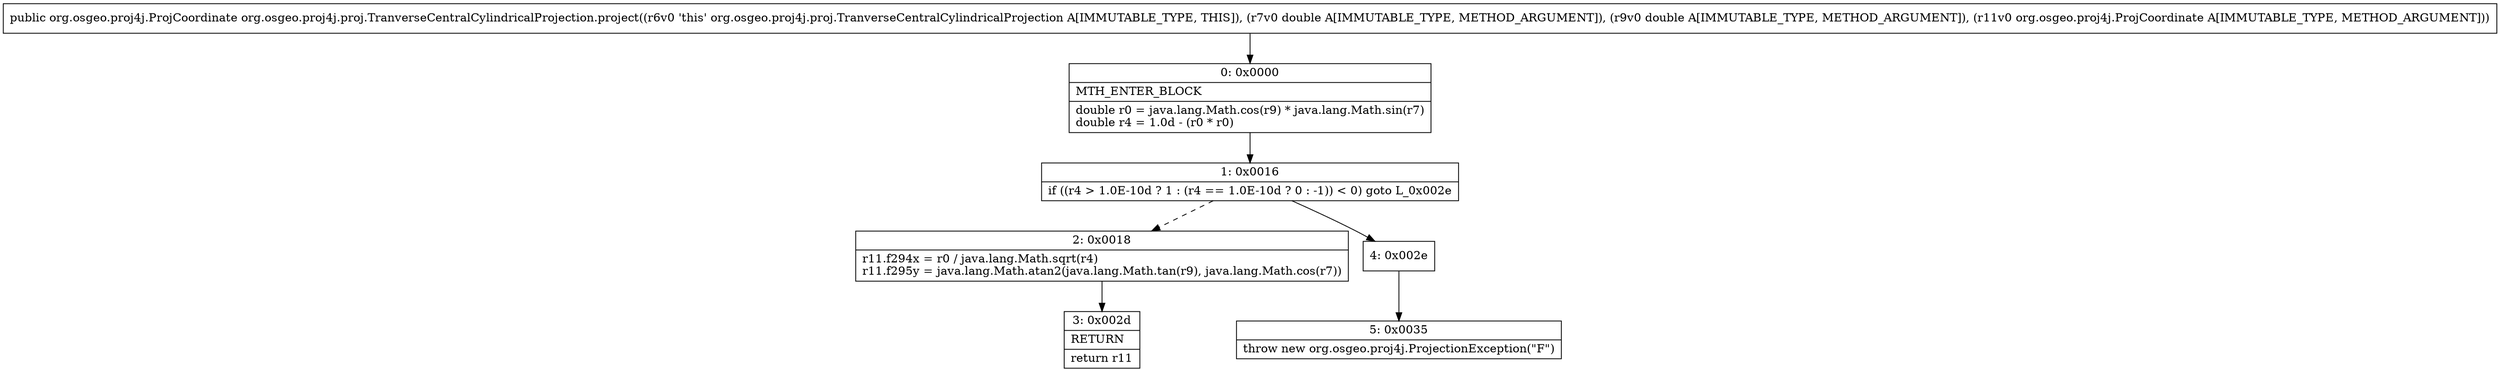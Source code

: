 digraph "CFG fororg.osgeo.proj4j.proj.TranverseCentralCylindricalProjection.project(DDLorg\/osgeo\/proj4j\/ProjCoordinate;)Lorg\/osgeo\/proj4j\/ProjCoordinate;" {
Node_0 [shape=record,label="{0\:\ 0x0000|MTH_ENTER_BLOCK\l|double r0 = java.lang.Math.cos(r9) * java.lang.Math.sin(r7)\ldouble r4 = 1.0d \- (r0 * r0)\l}"];
Node_1 [shape=record,label="{1\:\ 0x0016|if ((r4 \> 1.0E\-10d ? 1 : (r4 == 1.0E\-10d ? 0 : \-1)) \< 0) goto L_0x002e\l}"];
Node_2 [shape=record,label="{2\:\ 0x0018|r11.f294x = r0 \/ java.lang.Math.sqrt(r4)\lr11.f295y = java.lang.Math.atan2(java.lang.Math.tan(r9), java.lang.Math.cos(r7))\l}"];
Node_3 [shape=record,label="{3\:\ 0x002d|RETURN\l|return r11\l}"];
Node_4 [shape=record,label="{4\:\ 0x002e}"];
Node_5 [shape=record,label="{5\:\ 0x0035|throw new org.osgeo.proj4j.ProjectionException(\"F\")\l}"];
MethodNode[shape=record,label="{public org.osgeo.proj4j.ProjCoordinate org.osgeo.proj4j.proj.TranverseCentralCylindricalProjection.project((r6v0 'this' org.osgeo.proj4j.proj.TranverseCentralCylindricalProjection A[IMMUTABLE_TYPE, THIS]), (r7v0 double A[IMMUTABLE_TYPE, METHOD_ARGUMENT]), (r9v0 double A[IMMUTABLE_TYPE, METHOD_ARGUMENT]), (r11v0 org.osgeo.proj4j.ProjCoordinate A[IMMUTABLE_TYPE, METHOD_ARGUMENT])) }"];
MethodNode -> Node_0;
Node_0 -> Node_1;
Node_1 -> Node_2[style=dashed];
Node_1 -> Node_4;
Node_2 -> Node_3;
Node_4 -> Node_5;
}

